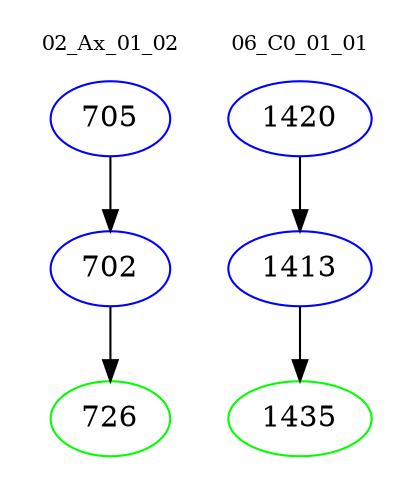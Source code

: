 digraph{
subgraph cluster_0 {
color = white
label = "02_Ax_01_02";
fontsize=10;
T0_705 [label="705", color="blue"]
T0_705 -> T0_702 [color="black"]
T0_702 [label="702", color="blue"]
T0_702 -> T0_726 [color="black"]
T0_726 [label="726", color="green"]
}
subgraph cluster_1 {
color = white
label = "06_C0_01_01";
fontsize=10;
T1_1420 [label="1420", color="blue"]
T1_1420 -> T1_1413 [color="black"]
T1_1413 [label="1413", color="blue"]
T1_1413 -> T1_1435 [color="black"]
T1_1435 [label="1435", color="green"]
}
}
